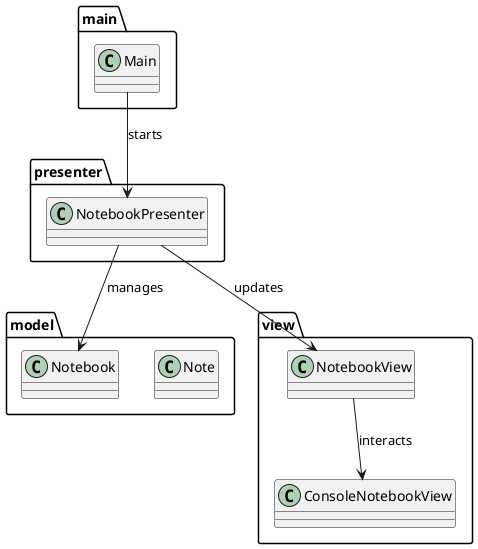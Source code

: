 @startuml
package "model" {
  class Note
  class Notebook
}

package "view" {
  class NotebookView
  class ConsoleNotebookView
}

package "presenter" {
  class NotebookPresenter
}

package "main" {
  class Main
}

Main --> NotebookPresenter : starts
NotebookPresenter --> Notebook : manages
NotebookPresenter --> NotebookView : updates
NotebookView --> ConsoleNotebookView : interacts
@enduml
